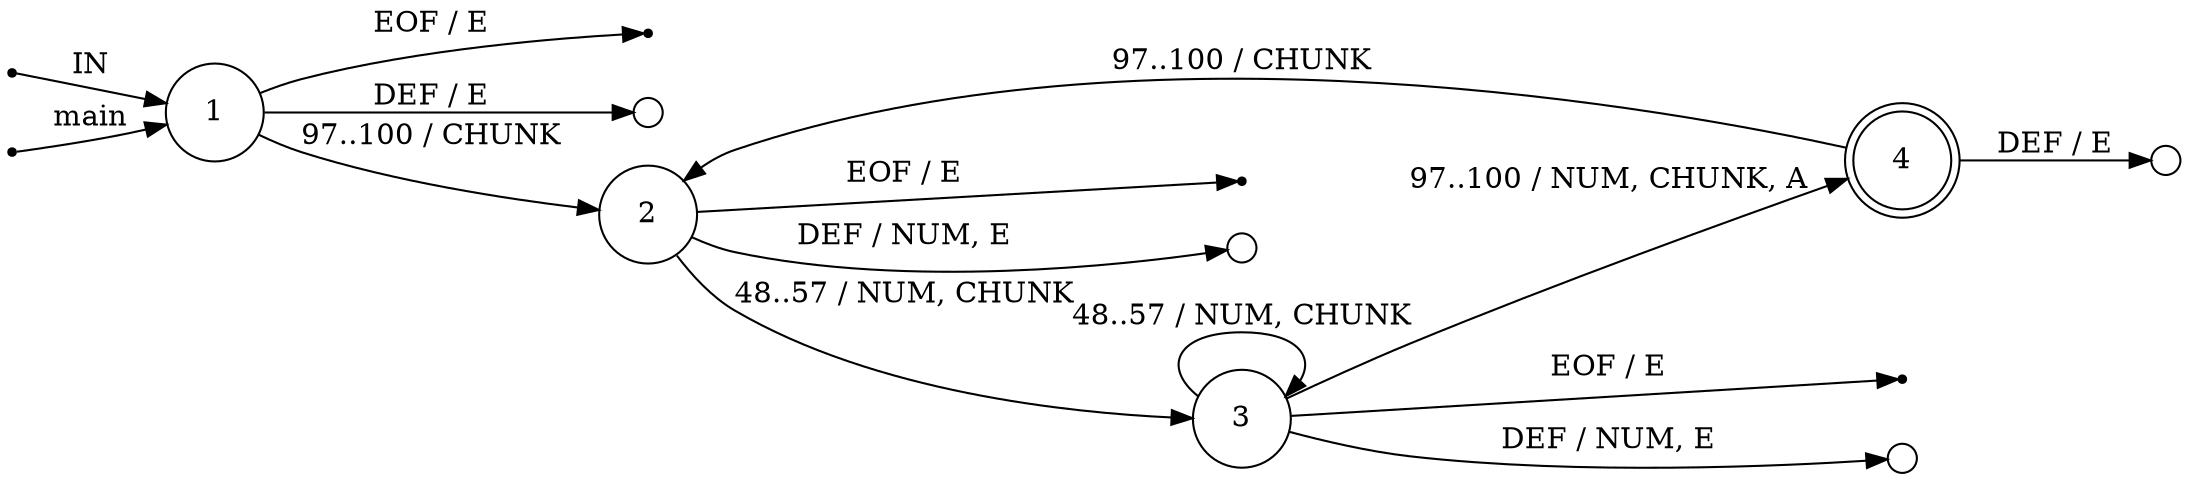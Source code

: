 digraph foo {
	rankdir=LR;
	node [ shape = point ];
	ENTRY;
	en_1;
	eof_1;
	eof_2;
	eof_3;
	node [ shape = circle, height = 0.2 ];
	err_1 [ label=""];
	err_2 [ label=""];
	err_3 [ label=""];
	err_4 [ label=""];
	node [ fixedsize = true, height = 0.65, shape = doublecircle ];
	4;
	node [ shape = circle ];
	1 -> 2 [ label = "97..100 / CHUNK" ];
	1 -> err_1 [ label = "DEF / E" ];
	2 -> 3 [ label = "48..57 / NUM, CHUNK" ];
	2 -> err_2 [ label = "DEF / NUM, E" ];
	3 -> 3 [ label = "48..57 / NUM, CHUNK" ];
	3 -> 4 [ label = "97..100 / NUM, CHUNK, A" ];
	3 -> err_3 [ label = "DEF / NUM, E" ];
	4 -> 2 [ label = "97..100 / CHUNK" ];
	4 -> err_4 [ label = "DEF / E" ];
	ENTRY -> 1 [ label = "IN" ];
	en_1 -> 1 [ label = "main" ];
	1 -> eof_1 [ label = "EOF / E" ];
	2 -> eof_2 [ label = "EOF / E" ];
	3 -> eof_3 [ label = "EOF / E" ];
}
